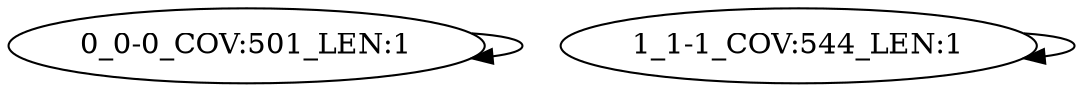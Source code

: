 digraph G {
    "0_0-0_COV:501_LEN:1" -> "0_0-0_COV:501_LEN:1";
    "1_1-1_COV:544_LEN:1" -> "1_1-1_COV:544_LEN:1";
}
